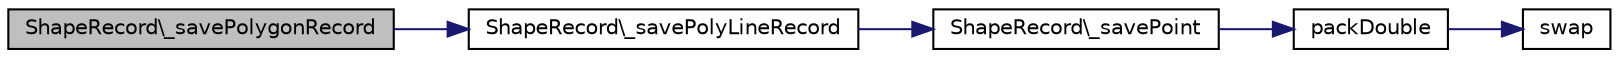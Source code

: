 digraph G
{
  edge [fontname="Helvetica",fontsize="10",labelfontname="Helvetica",labelfontsize="10"];
  node [fontname="Helvetica",fontsize="10",shape=record];
  rankdir="LR";
  Node1 [label="ShapeRecord\\_savePolygonRecord",height=0.2,width=0.4,color="black", fillcolor="grey75", style="filled" fontcolor="black"];
  Node1 -> Node2 [color="midnightblue",fontsize="10",style="solid",fontname="Helvetica"];
  Node2 [label="ShapeRecord\\_savePolyLineRecord",height=0.2,width=0.4,color="black", fillcolor="white", style="filled",URL="$classShapeRecord.html#ae3747a8916d93df6bd447b45551b441b"];
  Node2 -> Node3 [color="midnightblue",fontsize="10",style="solid",fontname="Helvetica"];
  Node3 [label="ShapeRecord\\_savePoint",height=0.2,width=0.4,color="black", fillcolor="white", style="filled",URL="$classShapeRecord.html#a356811f01ba5b7c2fa7777248b63303e"];
  Node3 -> Node4 [color="midnightblue",fontsize="10",style="solid",fontname="Helvetica"];
  Node4 [label="packDouble",height=0.2,width=0.4,color="black", fillcolor="white", style="filled",URL="$ShapeFile_8lib_8php.html#a831639e46601808c6b4fa74067668691"];
  Node4 -> Node5 [color="midnightblue",fontsize="10",style="solid",fontname="Helvetica"];
  Node5 [label="swap",height=0.2,width=0.4,color="black", fillcolor="white", style="filled",URL="$ShapeFile_8lib_8php.html#a01f53812967968dc474e8cf9ede4a47f"];
}

